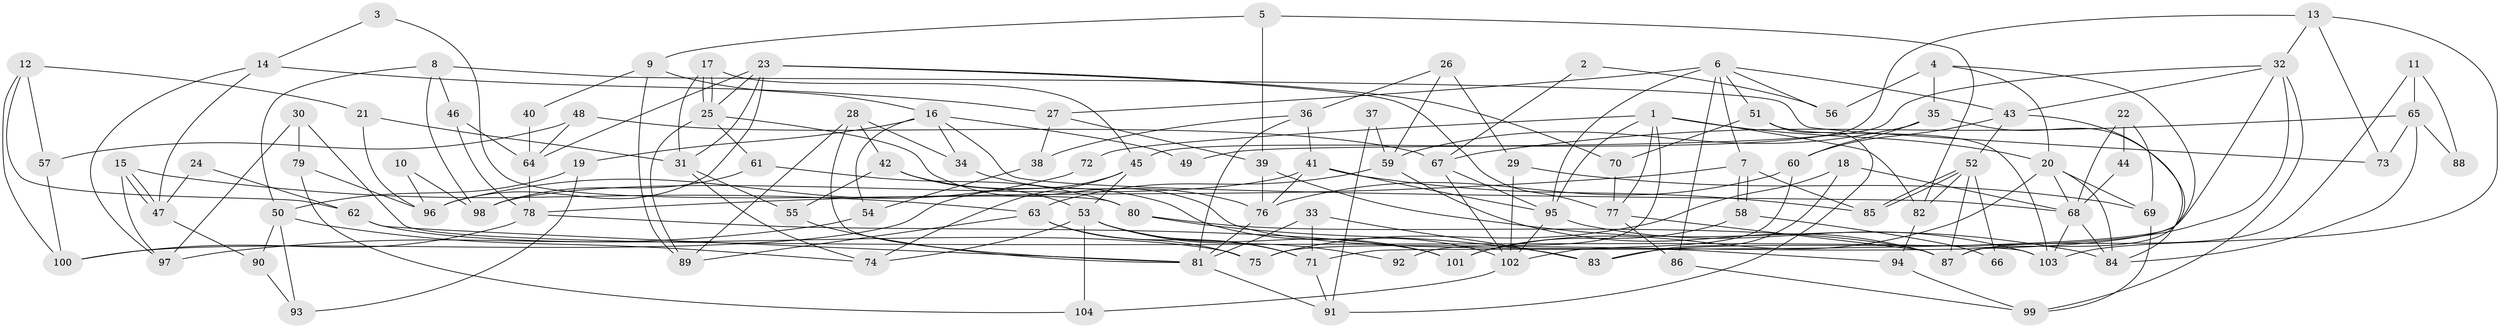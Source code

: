 // coarse degree distribution, {6: 0.14705882352941177, 2: 0.11764705882352941, 4: 0.14705882352941177, 3: 0.17647058823529413, 8: 0.08823529411764706, 5: 0.17647058823529413, 7: 0.1323529411764706, 1: 0.014705882352941176}
// Generated by graph-tools (version 1.1) at 2025/52/02/27/25 19:52:03]
// undirected, 104 vertices, 208 edges
graph export_dot {
graph [start="1"]
  node [color=gray90,style=filled];
  1;
  2;
  3;
  4;
  5;
  6;
  7;
  8;
  9;
  10;
  11;
  12;
  13;
  14;
  15;
  16;
  17;
  18;
  19;
  20;
  21;
  22;
  23;
  24;
  25;
  26;
  27;
  28;
  29;
  30;
  31;
  32;
  33;
  34;
  35;
  36;
  37;
  38;
  39;
  40;
  41;
  42;
  43;
  44;
  45;
  46;
  47;
  48;
  49;
  50;
  51;
  52;
  53;
  54;
  55;
  56;
  57;
  58;
  59;
  60;
  61;
  62;
  63;
  64;
  65;
  66;
  67;
  68;
  69;
  70;
  71;
  72;
  73;
  74;
  75;
  76;
  77;
  78;
  79;
  80;
  81;
  82;
  83;
  84;
  85;
  86;
  87;
  88;
  89;
  90;
  91;
  92;
  93;
  94;
  95;
  96;
  97;
  98;
  99;
  100;
  101;
  102;
  103;
  104;
  1 -- 95;
  1 -- 77;
  1 -- 20;
  1 -- 72;
  1 -- 82;
  1 -- 92;
  2 -- 67;
  2 -- 56;
  3 -- 14;
  3 -- 80;
  4 -- 71;
  4 -- 20;
  4 -- 35;
  4 -- 56;
  5 -- 39;
  5 -- 82;
  5 -- 9;
  6 -- 7;
  6 -- 43;
  6 -- 27;
  6 -- 51;
  6 -- 56;
  6 -- 86;
  6 -- 95;
  7 -- 78;
  7 -- 58;
  7 -- 58;
  7 -- 85;
  8 -- 98;
  8 -- 50;
  8 -- 46;
  8 -- 73;
  9 -- 89;
  9 -- 16;
  9 -- 40;
  10 -- 96;
  10 -- 98;
  11 -- 65;
  11 -- 87;
  11 -- 88;
  12 -- 62;
  12 -- 100;
  12 -- 21;
  12 -- 57;
  13 -- 45;
  13 -- 103;
  13 -- 32;
  13 -- 73;
  14 -- 27;
  14 -- 97;
  14 -- 47;
  15 -- 97;
  15 -- 47;
  15 -- 47;
  15 -- 63;
  16 -- 68;
  16 -- 19;
  16 -- 34;
  16 -- 49;
  16 -- 54;
  17 -- 25;
  17 -- 25;
  17 -- 31;
  17 -- 45;
  18 -- 75;
  18 -- 83;
  18 -- 68;
  19 -- 50;
  19 -- 93;
  20 -- 84;
  20 -- 68;
  20 -- 69;
  20 -- 101;
  21 -- 31;
  21 -- 96;
  22 -- 69;
  22 -- 68;
  22 -- 44;
  23 -- 25;
  23 -- 70;
  23 -- 31;
  23 -- 64;
  23 -- 77;
  23 -- 96;
  24 -- 47;
  24 -- 62;
  25 -- 94;
  25 -- 61;
  25 -- 89;
  26 -- 36;
  26 -- 29;
  26 -- 59;
  27 -- 39;
  27 -- 38;
  28 -- 34;
  28 -- 81;
  28 -- 42;
  28 -- 89;
  29 -- 69;
  29 -- 102;
  30 -- 103;
  30 -- 79;
  30 -- 97;
  31 -- 74;
  31 -- 55;
  32 -- 43;
  32 -- 49;
  32 -- 75;
  32 -- 83;
  32 -- 99;
  33 -- 81;
  33 -- 71;
  33 -- 83;
  34 -- 76;
  35 -- 59;
  35 -- 60;
  35 -- 84;
  36 -- 41;
  36 -- 81;
  36 -- 38;
  37 -- 59;
  37 -- 91;
  38 -- 54;
  39 -- 76;
  39 -- 84;
  40 -- 64;
  41 -- 85;
  41 -- 95;
  41 -- 76;
  41 -- 98;
  42 -- 53;
  42 -- 55;
  42 -- 102;
  43 -- 60;
  43 -- 52;
  43 -- 87;
  44 -- 68;
  45 -- 53;
  45 -- 74;
  45 -- 100;
  46 -- 64;
  46 -- 78;
  47 -- 90;
  48 -- 67;
  48 -- 57;
  48 -- 64;
  50 -- 93;
  50 -- 74;
  50 -- 90;
  51 -- 103;
  51 -- 70;
  51 -- 91;
  52 -- 85;
  52 -- 85;
  52 -- 87;
  52 -- 66;
  52 -- 82;
  53 -- 71;
  53 -- 101;
  53 -- 74;
  53 -- 92;
  53 -- 104;
  54 -- 97;
  55 -- 81;
  57 -- 100;
  58 -- 101;
  58 -- 66;
  59 -- 63;
  59 -- 87;
  60 -- 102;
  60 -- 76;
  61 -- 80;
  61 -- 98;
  62 -- 81;
  62 -- 75;
  63 -- 89;
  63 -- 71;
  63 -- 75;
  64 -- 78;
  65 -- 84;
  65 -- 73;
  65 -- 67;
  65 -- 88;
  67 -- 102;
  67 -- 95;
  68 -- 84;
  68 -- 103;
  69 -- 99;
  70 -- 77;
  71 -- 91;
  72 -- 96;
  76 -- 81;
  77 -- 87;
  77 -- 86;
  78 -- 100;
  78 -- 101;
  79 -- 104;
  79 -- 96;
  80 -- 87;
  80 -- 83;
  81 -- 91;
  82 -- 94;
  86 -- 99;
  90 -- 93;
  94 -- 99;
  95 -- 102;
  95 -- 103;
  102 -- 104;
}
